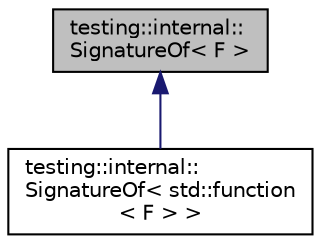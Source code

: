 digraph "testing::internal::SignatureOf&lt; F &gt;"
{
  edge [fontname="Helvetica",fontsize="10",labelfontname="Helvetica",labelfontsize="10"];
  node [fontname="Helvetica",fontsize="10",shape=record];
  Node0 [label="testing::internal::\lSignatureOf\< F \>",height=0.2,width=0.4,color="black", fillcolor="grey75", style="filled", fontcolor="black"];
  Node0 -> Node1 [dir="back",color="midnightblue",fontsize="10",style="solid",fontname="Helvetica"];
  Node1 [label="testing::internal::\lSignatureOf\< std::function\l\< F \> \>",height=0.2,width=0.4,color="black", fillcolor="white", style="filled",URL="$structtesting_1_1internal_1_1_signature_of_3_01std_1_1function_3_01_f_01_4_01_4.html"];
}
